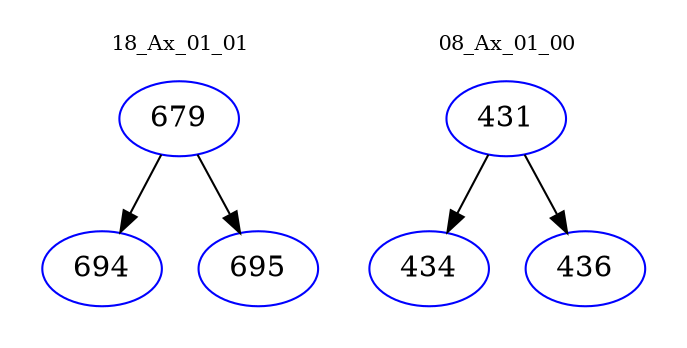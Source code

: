 digraph{
subgraph cluster_0 {
color = white
label = "18_Ax_01_01";
fontsize=10;
T0_679 [label="679", color="blue"]
T0_679 -> T0_694 [color="black"]
T0_694 [label="694", color="blue"]
T0_679 -> T0_695 [color="black"]
T0_695 [label="695", color="blue"]
}
subgraph cluster_1 {
color = white
label = "08_Ax_01_00";
fontsize=10;
T1_431 [label="431", color="blue"]
T1_431 -> T1_434 [color="black"]
T1_434 [label="434", color="blue"]
T1_431 -> T1_436 [color="black"]
T1_436 [label="436", color="blue"]
}
}
